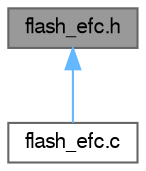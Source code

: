 digraph "flash_efc.h"
{
 // LATEX_PDF_SIZE
  bgcolor="transparent";
  edge [fontname=FreeSans,fontsize=10,labelfontname=FreeSans,labelfontsize=10];
  node [fontname=FreeSans,fontsize=10,shape=box,height=0.2,width=0.4];
  Node1 [label="flash_efc.h",height=0.2,width=0.4,color="gray40", fillcolor="grey60", style="filled", fontcolor="black",tooltip="Embedded Flash service for SAM."];
  Node1 -> Node2 [dir="back",color="steelblue1",style="solid"];
  Node2 [label="flash_efc.c",height=0.2,width=0.4,color="grey40", fillcolor="white", style="filled",URL="$flash__efc_8c.html",tooltip="Embedded Flash service for SAM."];
}
